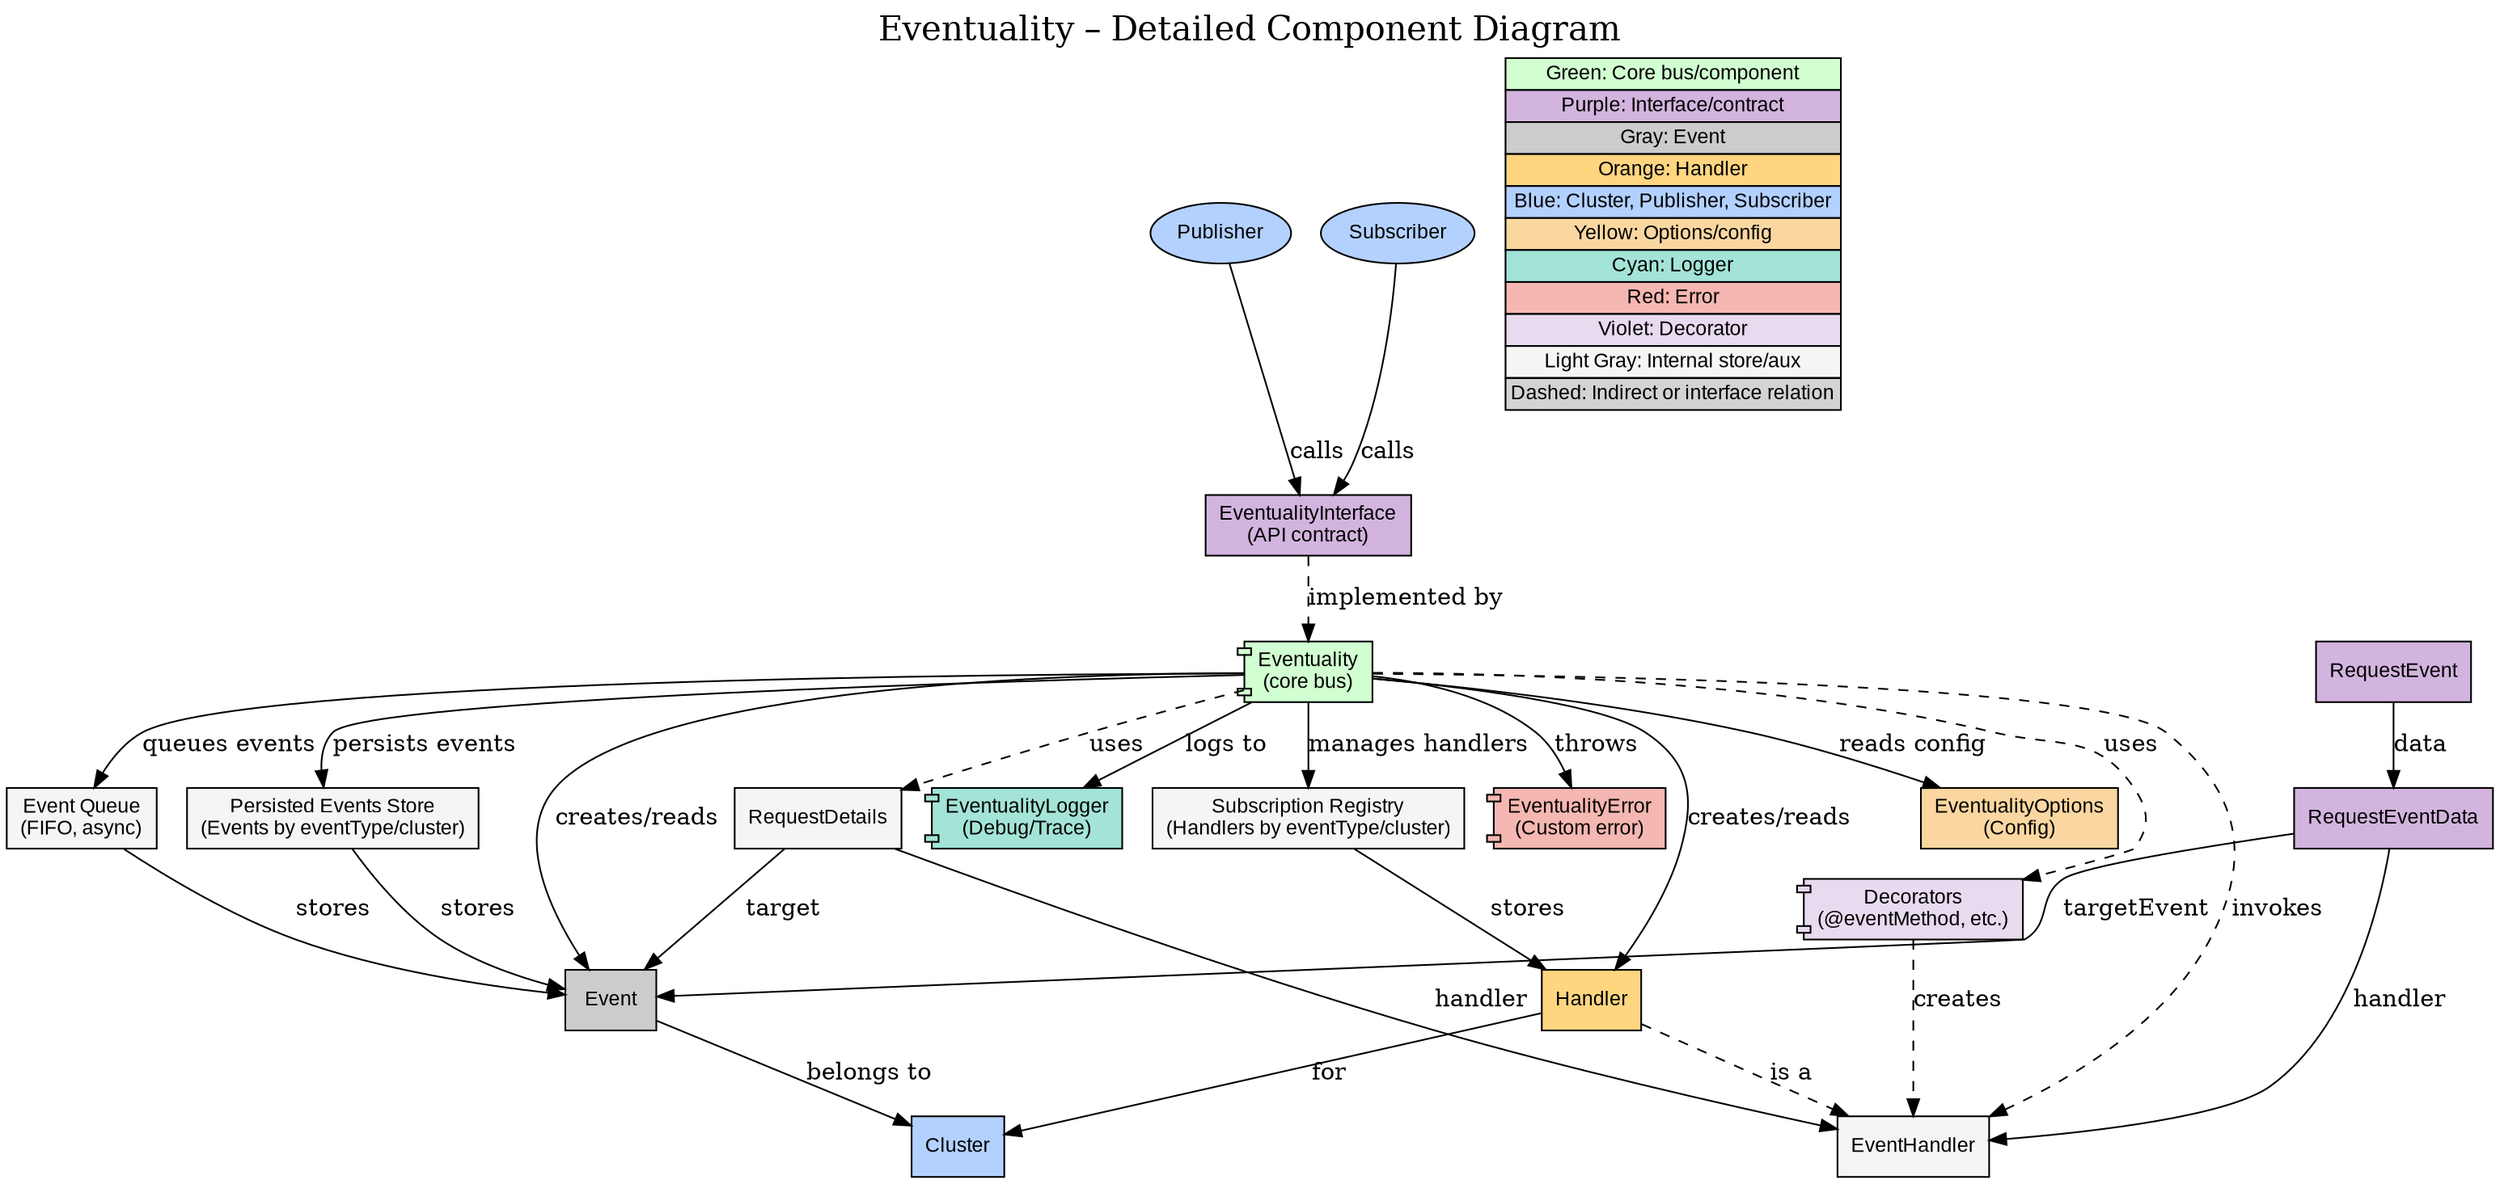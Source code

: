 // Eventuality - Detailed Component Diagram (DOT style, following diagrams.md conventions)
digraph EventualityComponentDiagram {
    label="Eventuality – Detailed Component Diagram"
    labelloc=top
    fontsize=20
    rankdir=TB
    node [fontname=Arial, fontsize=12, style=filled, shape=component]

    // Main components
    Eventuality [label="Eventuality\n(core bus)", fillcolor="#D1FFD1"]
    EventualityInterface [label="EventualityInterface\n(API contract)", fillcolor="#D2B4DE", shape=box]
    EventualityLogger [label="EventualityLogger\n(Debug/Trace)", fillcolor="#A3E4D7"]
    EventualityError [label="EventualityError\n(Custom error)", fillcolor="#F5B7B1"]
    EventualityOptions [label="EventualityOptions\n(Config)", fillcolor="#FAD7A0", shape=box]
    EventQueue [label="Event Queue\n(FIFO, async)", fillcolor="#F5F5F5", shape=box]
    SubscriptionRegistry [label="Subscription Registry\n(Handlers by eventType/cluster)", fillcolor="#F5F5F5", shape=box]
    PersistedEventsStore [label="Persisted Events Store\n(Events by eventType/cluster)", fillcolor="#F5F5F5", shape=box]
    Decorators [label="Decorators\n(@eventMethod, etc.)", fillcolor="#E8DAEF"]
    Event [label="Event", fillcolor="#CCCCCC", shape=box]
    Handler [label="Handler", fillcolor="#FFD580", shape=box]
    Cluster [label="Cluster", fillcolor="#B3D1FF", shape=box]
    RequestDetails [label="RequestDetails", fillcolor="#F5F5F5", shape=box]
    EventHandler [label="EventHandler", fillcolor="#F5F5F5", shape=box]
    RequestEvent [label="RequestEvent", fillcolor="#D2B4DE", shape=box]
    RequestEventData [label="RequestEventData", fillcolor="#D2B4DE", shape=box]

    // Actors
    Publisher [label="Publisher", fillcolor="#B3D1FF", shape=ellipse]
    Subscriber [label="Subscriber", fillcolor="#B3D1FF", shape=ellipse]

    // External API
    Publisher -> EventualityInterface [label="calls"]
    Subscriber -> EventualityInterface [label="calls"]
    EventualityInterface -> Eventuality [label="implemented by", style=dashed]

    // Core bus uses
    Eventuality -> EventualityLogger [label="logs to"]
    Eventuality -> EventualityError [label="throws"]
    Eventuality -> EventualityOptions [label="reads config"]
    Eventuality -> EventQueue [label="queues events"]
    Eventuality -> SubscriptionRegistry [label="manages handlers"]
    Eventuality -> PersistedEventsStore [label="persists events"]
    Eventuality -> Decorators [label="uses", style=dashed]
    Eventuality -> RequestDetails [label="uses", style=dashed]
    Eventuality -> EventHandler [label="invokes", style=dashed]

    // Data flow
    Eventuality -> Event [label="creates/reads"]
    Eventuality -> Handler [label="creates/reads"]
    Handler -> Cluster [label="for"]
    Handler -> EventHandler [label="is a", style=dashed]
    Event -> Cluster [label="belongs to"]
    RequestDetails -> Event [label="target"]
    RequestDetails -> EventHandler [label="handler"]
    RequestEvent -> RequestEventData [label="data"]
    RequestEventData -> Event [label="targetEvent"]
    RequestEventData -> EventHandler [label="handler"]

    // Decorators
    Decorators -> EventHandler [label="creates", style=dashed]

    // Internal stores
    EventQueue -> Event [label="stores"]
    SubscriptionRegistry -> Handler [label="stores"]
    PersistedEventsStore -> Event [label="stores"]

    // Legend
    legend [shape=none, margin=0, label=<
        <TABLE BORDER="0" CELLBORDER="1" CELLSPACING="0" CELLPADDING="2">
            <TR><TD BGCOLOR="#D1FFD1">Green: Core bus/component</TD></TR>
            <TR><TD BGCOLOR="#D2B4DE">Purple: Interface/contract</TD></TR>
            <TR><TD BGCOLOR="#CCCCCC">Gray: Event</TD></TR>
            <TR><TD BGCOLOR="#FFD580">Orange: Handler</TD></TR>
            <TR><TD BGCOLOR="#B3D1FF">Blue: Cluster, Publisher, Subscriber</TD></TR>
            <TR><TD BGCOLOR="#FAD7A0">Yellow: Options/config</TD></TR>
            <TR><TD BGCOLOR="#A3E4D7">Cyan: Logger</TD></TR>
            <TR><TD BGCOLOR="#F5B7B1">Red: Error</TD></TR>
            <TR><TD BGCOLOR="#E8DAEF">Violet: Decorator</TD></TR>
            <TR><TD BGCOLOR="#F5F5F5">Light Gray: Internal store/aux</TD></TR>
            <TR><TD>Dashed: Indirect or interface relation</TD></TR>
        </TABLE>
    >]
    {rank=min; legend}
}
